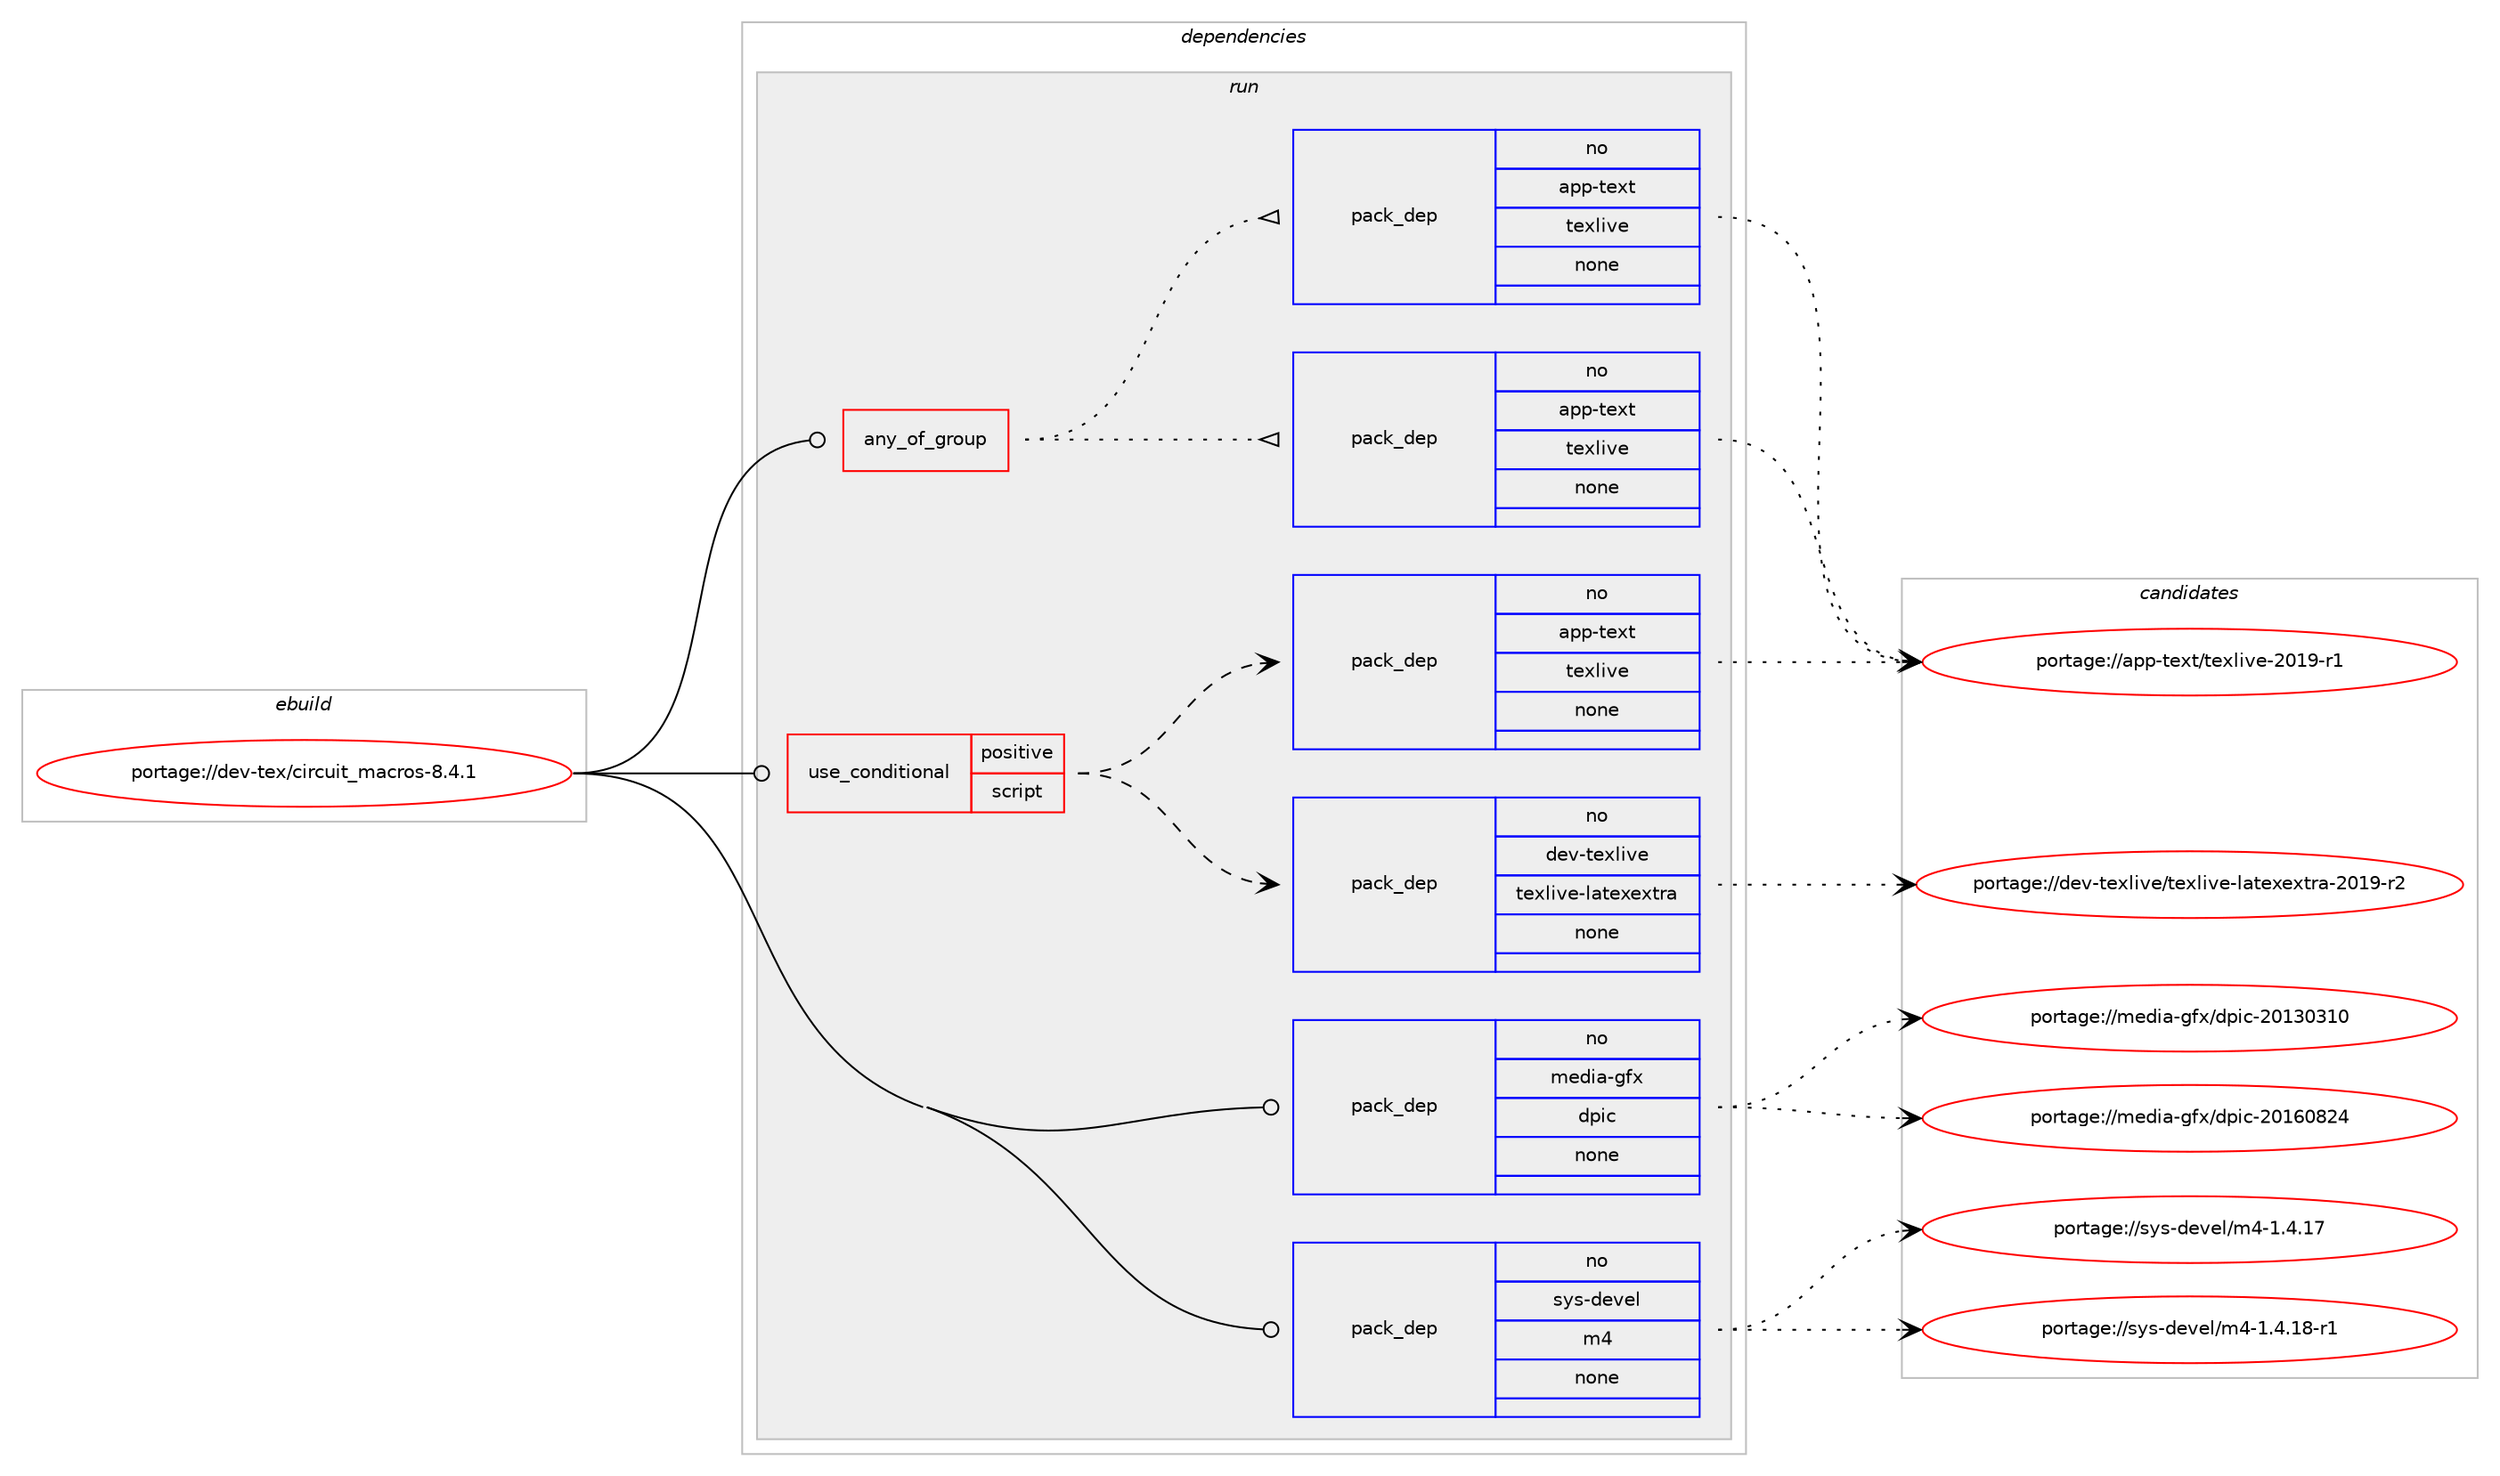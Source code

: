 digraph prolog {

# *************
# Graph options
# *************

newrank=true;
concentrate=true;
compound=true;
graph [rankdir=LR,fontname=Helvetica,fontsize=10,ranksep=1.5];#, ranksep=2.5, nodesep=0.2];
edge  [arrowhead=vee];
node  [fontname=Helvetica,fontsize=10];

# **********
# The ebuild
# **********

subgraph cluster_leftcol {
color=gray;
rank=same;
label=<<i>ebuild</i>>;
id [label="portage://dev-tex/circuit_macros-8.4.1", color=red, width=4, href="../dev-tex/circuit_macros-8.4.1.svg"];
}

# ****************
# The dependencies
# ****************

subgraph cluster_midcol {
color=gray;
label=<<i>dependencies</i>>;
subgraph cluster_compile {
fillcolor="#eeeeee";
style=filled;
label=<<i>compile</i>>;
}
subgraph cluster_compileandrun {
fillcolor="#eeeeee";
style=filled;
label=<<i>compile and run</i>>;
}
subgraph cluster_run {
fillcolor="#eeeeee";
style=filled;
label=<<i>run</i>>;
subgraph any3523 {
dependency257699 [label=<<TABLE BORDER="0" CELLBORDER="1" CELLSPACING="0" CELLPADDING="4"><TR><TD CELLPADDING="10">any_of_group</TD></TR></TABLE>>, shape=none, color=red];subgraph pack183872 {
dependency257700 [label=<<TABLE BORDER="0" CELLBORDER="1" CELLSPACING="0" CELLPADDING="4" WIDTH="220"><TR><TD ROWSPAN="6" CELLPADDING="30">pack_dep</TD></TR><TR><TD WIDTH="110">no</TD></TR><TR><TD>app-text</TD></TR><TR><TD>texlive</TD></TR><TR><TD>none</TD></TR><TR><TD></TD></TR></TABLE>>, shape=none, color=blue];
}
dependency257699:e -> dependency257700:w [weight=20,style="dotted",arrowhead="oinv"];
subgraph pack183873 {
dependency257701 [label=<<TABLE BORDER="0" CELLBORDER="1" CELLSPACING="0" CELLPADDING="4" WIDTH="220"><TR><TD ROWSPAN="6" CELLPADDING="30">pack_dep</TD></TR><TR><TD WIDTH="110">no</TD></TR><TR><TD>app-text</TD></TR><TR><TD>texlive</TD></TR><TR><TD>none</TD></TR><TR><TD></TD></TR></TABLE>>, shape=none, color=blue];
}
dependency257699:e -> dependency257701:w [weight=20,style="dotted",arrowhead="oinv"];
}
id:e -> dependency257699:w [weight=20,style="solid",arrowhead="odot"];
subgraph cond70231 {
dependency257702 [label=<<TABLE BORDER="0" CELLBORDER="1" CELLSPACING="0" CELLPADDING="4"><TR><TD ROWSPAN="3" CELLPADDING="10">use_conditional</TD></TR><TR><TD>positive</TD></TR><TR><TD>script</TD></TR></TABLE>>, shape=none, color=red];
subgraph pack183874 {
dependency257703 [label=<<TABLE BORDER="0" CELLBORDER="1" CELLSPACING="0" CELLPADDING="4" WIDTH="220"><TR><TD ROWSPAN="6" CELLPADDING="30">pack_dep</TD></TR><TR><TD WIDTH="110">no</TD></TR><TR><TD>app-text</TD></TR><TR><TD>texlive</TD></TR><TR><TD>none</TD></TR><TR><TD></TD></TR></TABLE>>, shape=none, color=blue];
}
dependency257702:e -> dependency257703:w [weight=20,style="dashed",arrowhead="vee"];
subgraph pack183875 {
dependency257704 [label=<<TABLE BORDER="0" CELLBORDER="1" CELLSPACING="0" CELLPADDING="4" WIDTH="220"><TR><TD ROWSPAN="6" CELLPADDING="30">pack_dep</TD></TR><TR><TD WIDTH="110">no</TD></TR><TR><TD>dev-texlive</TD></TR><TR><TD>texlive-latexextra</TD></TR><TR><TD>none</TD></TR><TR><TD></TD></TR></TABLE>>, shape=none, color=blue];
}
dependency257702:e -> dependency257704:w [weight=20,style="dashed",arrowhead="vee"];
}
id:e -> dependency257702:w [weight=20,style="solid",arrowhead="odot"];
subgraph pack183876 {
dependency257705 [label=<<TABLE BORDER="0" CELLBORDER="1" CELLSPACING="0" CELLPADDING="4" WIDTH="220"><TR><TD ROWSPAN="6" CELLPADDING="30">pack_dep</TD></TR><TR><TD WIDTH="110">no</TD></TR><TR><TD>media-gfx</TD></TR><TR><TD>dpic</TD></TR><TR><TD>none</TD></TR><TR><TD></TD></TR></TABLE>>, shape=none, color=blue];
}
id:e -> dependency257705:w [weight=20,style="solid",arrowhead="odot"];
subgraph pack183877 {
dependency257706 [label=<<TABLE BORDER="0" CELLBORDER="1" CELLSPACING="0" CELLPADDING="4" WIDTH="220"><TR><TD ROWSPAN="6" CELLPADDING="30">pack_dep</TD></TR><TR><TD WIDTH="110">no</TD></TR><TR><TD>sys-devel</TD></TR><TR><TD>m4</TD></TR><TR><TD>none</TD></TR><TR><TD></TD></TR></TABLE>>, shape=none, color=blue];
}
id:e -> dependency257706:w [weight=20,style="solid",arrowhead="odot"];
}
}

# **************
# The candidates
# **************

subgraph cluster_choices {
rank=same;
color=gray;
label=<<i>candidates</i>>;

subgraph choice183872 {
color=black;
nodesep=1;
choiceportage97112112451161011201164711610112010810511810145504849574511449 [label="portage://app-text/texlive-2019-r1", color=red, width=4,href="../app-text/texlive-2019-r1.svg"];
dependency257700:e -> choiceportage97112112451161011201164711610112010810511810145504849574511449:w [style=dotted,weight="100"];
}
subgraph choice183873 {
color=black;
nodesep=1;
choiceportage97112112451161011201164711610112010810511810145504849574511449 [label="portage://app-text/texlive-2019-r1", color=red, width=4,href="../app-text/texlive-2019-r1.svg"];
dependency257701:e -> choiceportage97112112451161011201164711610112010810511810145504849574511449:w [style=dotted,weight="100"];
}
subgraph choice183874 {
color=black;
nodesep=1;
choiceportage97112112451161011201164711610112010810511810145504849574511449 [label="portage://app-text/texlive-2019-r1", color=red, width=4,href="../app-text/texlive-2019-r1.svg"];
dependency257703:e -> choiceportage97112112451161011201164711610112010810511810145504849574511449:w [style=dotted,weight="100"];
}
subgraph choice183875 {
color=black;
nodesep=1;
choiceportage100101118451161011201081051181014711610112010810511810145108971161011201011201161149745504849574511450 [label="portage://dev-texlive/texlive-latexextra-2019-r2", color=red, width=4,href="../dev-texlive/texlive-latexextra-2019-r2.svg"];
dependency257704:e -> choiceportage100101118451161011201081051181014711610112010810511810145108971161011201011201161149745504849574511450:w [style=dotted,weight="100"];
}
subgraph choice183876 {
color=black;
nodesep=1;
choiceportage10910110010597451031021204710011210599455048495148514948 [label="portage://media-gfx/dpic-20130310", color=red, width=4,href="../media-gfx/dpic-20130310.svg"];
choiceportage10910110010597451031021204710011210599455048495448565052 [label="portage://media-gfx/dpic-20160824", color=red, width=4,href="../media-gfx/dpic-20160824.svg"];
dependency257705:e -> choiceportage10910110010597451031021204710011210599455048495148514948:w [style=dotted,weight="100"];
dependency257705:e -> choiceportage10910110010597451031021204710011210599455048495448565052:w [style=dotted,weight="100"];
}
subgraph choice183877 {
color=black;
nodesep=1;
choiceportage11512111545100101118101108471095245494652464955 [label="portage://sys-devel/m4-1.4.17", color=red, width=4,href="../sys-devel/m4-1.4.17.svg"];
choiceportage115121115451001011181011084710952454946524649564511449 [label="portage://sys-devel/m4-1.4.18-r1", color=red, width=4,href="../sys-devel/m4-1.4.18-r1.svg"];
dependency257706:e -> choiceportage11512111545100101118101108471095245494652464955:w [style=dotted,weight="100"];
dependency257706:e -> choiceportage115121115451001011181011084710952454946524649564511449:w [style=dotted,weight="100"];
}
}

}

